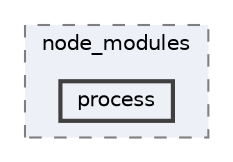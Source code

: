 digraph "C:/Users/arisc/OneDrive/Documents/GitHub/FINAL/EcoEats-Project/node_modules/process"
{
 // LATEX_PDF_SIZE
  bgcolor="transparent";
  edge [fontname=Helvetica,fontsize=10,labelfontname=Helvetica,labelfontsize=10];
  node [fontname=Helvetica,fontsize=10,shape=box,height=0.2,width=0.4];
  compound=true
  subgraph clusterdir_5091f2b68170d33f954320199e2fed0a {
    graph [ bgcolor="#edf0f7", pencolor="grey50", label="node_modules", fontname=Helvetica,fontsize=10 style="filled,dashed", URL="dir_5091f2b68170d33f954320199e2fed0a.html",tooltip=""]
  dir_c83df42a27f71324d964a67f9e9a6092 [label="process", fillcolor="#edf0f7", color="grey25", style="filled,bold", URL="dir_c83df42a27f71324d964a67f9e9a6092.html",tooltip=""];
  }
}
